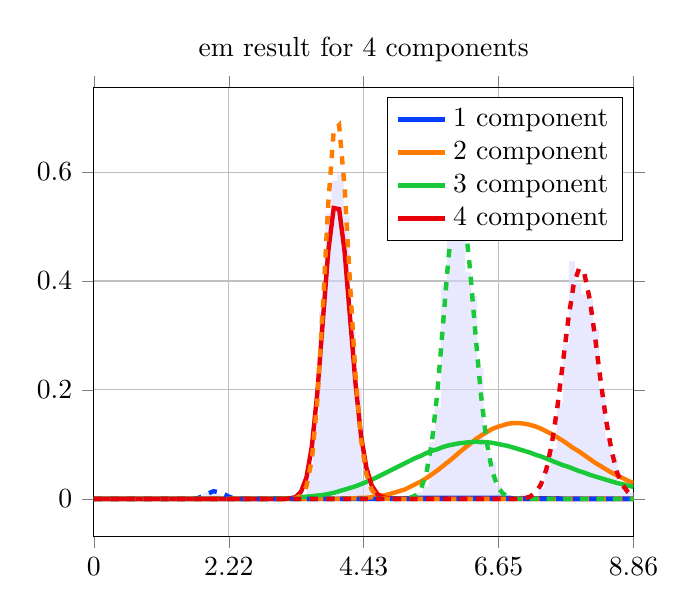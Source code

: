 \begin{tikzpicture}
\begin{axis}[title={em result for 4 components}, yticklabel style={/pgf/number format/fixed,
            /pgf/number format/precision=3}, grid={major}, yminorgrids={true}, tick align={outside}, xtick={0.0,2.216,4.431,6.647,8.862}, xmin={0.0}, xmax={8.862}, scaled y ticks={false}]
    \addplot[ybar interval, fill={blue!15}, forget plot, opacity={0.6}, draw={none}, bar width={5.0e-6}]
        table[row sep={\\}]
        {
            \\
            1.8  0.012  \\
            1.9  0.008  \\
            2.0  0.008  \\
            2.1  0.004  \\
            2.2  0.004  \\
            2.3  0.0  \\
            2.4  0.0  \\
            2.5  0.0  \\
            2.6  0.0  \\
            2.7  0.0  \\
            2.8  0.0  \\
            2.9  0.0  \\
            3.0  0.0  \\
            3.1  0.0  \\
            3.2  0.004  \\
            3.3  0.004  \\
            3.4  0.008  \\
            3.5  0.064  \\
            3.6  0.148  \\
            3.7  0.344  \\
            3.8  0.524  \\
            3.9  0.584  \\
            4.0  0.596  \\
            4.1  0.52  \\
            4.2  0.308  \\
            4.3  0.204  \\
            4.4  0.036  \\
            4.5  0.024  \\
            4.6  0.008  \\
            4.7  0.0  \\
            4.8  0.0  \\
            4.9  0.0  \\
            5.0  0.0  \\
            5.1  0.0  \\
            5.2  0.0  \\
            5.3  0.012  \\
            5.4  0.024  \\
            5.5  0.104  \\
            5.6  0.168  \\
            5.7  0.392  \\
            5.8  0.5  \\
            5.9  0.596  \\
            6.0  0.592  \\
            6.1  0.416  \\
            6.2  0.372  \\
            6.3  0.24  \\
            6.4  0.088  \\
            6.5  0.068  \\
            6.6  0.024  \\
            6.7  0.004  \\
            6.8  0.0  \\
            6.9  0.0  \\
            7.0  0.008  \\
            7.1  0.008  \\
            7.2  0.0  \\
            7.3  0.02  \\
            7.4  0.06  \\
            7.5  0.092  \\
            7.6  0.176  \\
            7.7  0.284  \\
            7.8  0.436  \\
            7.9  0.396  \\
            8.0  0.376  \\
            8.1  0.368  \\
            8.2  0.312  \\
            8.3  0.196  \\
            8.4  0.112  \\
            8.5  0.08  \\
            8.6  0.028  \\
            8.7  0.024  \\
            8.8  0.012  \\
            8.9  0.0  \\
        }
        ;
    \addplot[style={{ultra thick}}, color={rgb,1:red,0.008;green,0.243;blue,1.0}]
        table[row sep={\\}]
        {
            \\
            0.0  0.0  \\
            0.09  6.487e-77  \\
            0.179  1.886e-61  \\
            0.269  1.517e-52  \\
            0.358  2.519e-46  \\
            0.448  1.413e-41  \\
            0.537  9.301e-38  \\
            0.627  1.395e-34  \\
            0.716  7.093e-32  \\
            0.806  1.577e-29  \\
            0.895  1.828e-27  \\
            0.985  1.249e-25  \\
            1.074  5.524e-24  \\
            1.164  1.694e-22  \\
            1.253  3.806e-21  \\
            1.343  6.537e-20  \\
            1.432  8.885e-19  \\
            1.522  9.834e-18  \\
            1.611  9.074e-17  \\
            1.701  7.119e-16  \\
            1.79  4.828e-15  \\
            1.88  2.871e-14  \\
            1.969  1.516e-13  \\
            2.059  7.178e-13  \\
            2.148  3.078e-12  \\
            2.238  1.205e-11  \\
            2.327  4.336e-11  \\
            2.417  1.444e-10  \\
            2.506  4.473e-10  \\
            2.596  1.296e-9  \\
            2.685  3.528e-9  \\
            2.775  9.058e-9  \\
            2.864  2.202e-8  \\
            2.954  5.086e-8  \\
            3.044  1.119e-7  \\
            3.133  2.354e-7  \\
            3.223  4.743e-7  \\
            3.312  9.177e-7  \\
            3.402  1.709e-6  \\
            3.491  3.068e-6  \\
            3.581  5.322e-6  \\
            3.67  8.934e-6  \\
            3.76  1.454e-5  \\
            3.849  2.296e-5  \\
            3.939  3.524e-5  \\
            4.028  5.265e-5  \\
            4.118  7.664e-5  \\
            4.207  0.0  \\
            4.297  0.0  \\
            4.386  0.0  \\
            4.476  0.0  \\
            4.565  0.0  \\
            4.655  0.0  \\
            4.744  0.001  \\
            4.834  0.001  \\
            4.923  0.001  \\
            5.013  0.001  \\
            5.102  0.001  \\
            5.192  0.001  \\
            5.281  0.001  \\
            5.371  0.002  \\
            5.46  0.002  \\
            5.55  0.002  \\
            5.639  0.002  \\
            5.729  0.002  \\
            5.819  0.002  \\
            5.908  0.002  \\
            5.998  0.002  \\
            6.087  0.002  \\
            6.177  0.002  \\
            6.266  0.002  \\
            6.356  0.002  \\
            6.445  0.002  \\
            6.535  0.002  \\
            6.624  0.002  \\
            6.714  0.002  \\
            6.803  0.002  \\
            6.893  0.001  \\
            6.982  0.001  \\
            7.072  0.001  \\
            7.161  0.001  \\
            7.251  0.001  \\
            7.34  0.001  \\
            7.43  0.001  \\
            7.519  0.001  \\
            7.609  0.001  \\
            7.698  0.0  \\
            7.788  0.0  \\
            7.877  0.0  \\
            7.967  0.0  \\
            8.056  0.0  \\
            8.146  0.0  \\
            8.235  0.0  \\
            8.325  0.0  \\
            8.414  9.001e-5  \\
            8.504  7.204e-5  \\
            8.593  5.732e-5  \\
            8.683  4.535e-5  \\
            8.773  3.568e-5  \\
            8.862  2.792e-5  \\
        }
        ;
    \addlegendentry {1 component}
    \addplot[style={{ultra thick}}, color={rgb,1:red,1.0;green,0.486;blue,0.0}]
        table[row sep={\\}]
        {
            \\
            0.0  0.0  \\
            0.09  3.841e-72  \\
            0.179  7.102e-58  \\
            0.269  1.216e-49  \\
            0.358  7.047e-44  \\
            0.448  1.81e-39  \\
            0.537  6.473e-36  \\
            0.627  5.94e-33  \\
            0.716  2.014e-30  \\
            0.806  3.191e-28  \\
            0.895  2.776e-26  \\
            0.985  1.486e-24  \\
            1.074  5.328e-23  \\
            1.164  1.364e-21  \\
            1.253  2.624e-20  \\
            1.343  3.941e-19  \\
            1.432  4.773e-18  \\
            1.522  4.786e-17  \\
            1.611  4.059e-16  \\
            1.701  2.965e-15  \\
            1.79  1.895e-14  \\
            1.88  1.073e-13  \\
            1.969  5.443e-13  \\
            2.059  2.499e-12  \\
            2.148  1.047e-11  \\
            2.238  4.036e-11  \\
            2.327  1.44e-10  \\
            2.417  4.78e-10  \\
            2.506  1.486e-9  \\
            2.596  4.341e-9  \\
            2.685  1.197e-8  \\
            2.775  3.131e-8  \\
            2.864  7.784e-8  \\
            2.954  1.846e-7  \\
            3.044  4.189e-7  \\
            3.133  9.114e-7  \\
            3.223  1.907e-6  \\
            3.312  3.842e-6  \\
            3.402  7.474e-6  \\
            3.491  1.406e-5  \\
            3.581  2.563e-5  \\
            3.67  4.532e-5  \\
            3.76  7.787e-5  \\
            3.849  0.0  \\
            3.939  0.0  \\
            4.028  0.0  \\
            4.118  0.001  \\
            4.207  0.001  \\
            4.297  0.001  \\
            4.386  0.002  \\
            4.476  0.002  \\
            4.565  0.003  \\
            4.655  0.005  \\
            4.744  0.006  \\
            4.834  0.008  \\
            4.923  0.011  \\
            5.013  0.014  \\
            5.102  0.017  \\
            5.192  0.022  \\
            5.281  0.027  \\
            5.371  0.032  \\
            5.46  0.038  \\
            5.55  0.045  \\
            5.639  0.052  \\
            5.729  0.06  \\
            5.819  0.068  \\
            5.908  0.076  \\
            5.998  0.085  \\
            6.087  0.093  \\
            6.177  0.101  \\
            6.266  0.109  \\
            6.356  0.116  \\
            6.445  0.122  \\
            6.535  0.128  \\
            6.624  0.132  \\
            6.714  0.135  \\
            6.803  0.138  \\
            6.893  0.139  \\
            6.982  0.139  \\
            7.072  0.138  \\
            7.161  0.136  \\
            7.251  0.133  \\
            7.34  0.129  \\
            7.43  0.124  \\
            7.519  0.119  \\
            7.609  0.113  \\
            7.698  0.107  \\
            7.788  0.1  \\
            7.877  0.093  \\
            7.967  0.087  \\
            8.056  0.08  \\
            8.146  0.073  \\
            8.235  0.066  \\
            8.325  0.06  \\
            8.414  0.054  \\
            8.504  0.048  \\
            8.593  0.043  \\
            8.683  0.038  \\
            8.773  0.033  \\
            8.862  0.029  \\
        }
        ;
    \addlegendentry {2 component}
    \addplot[style={{ultra thick}}, color={rgb,1:red,0.102;green,0.788;blue,0.22}]
        table[row sep={\\}]
        {
            \\
            0.0  0.0  \\
            0.09  4.409e-35  \\
            0.179  3.82e-28  \\
            0.269  3.802e-24  \\
            0.358  2.367e-21  \\
            0.448  3.229e-19  \\
            0.537  1.685e-17  \\
            0.627  4.533e-16  \\
            0.716  7.506e-15  \\
            0.806  8.58e-14  \\
            0.895  7.323e-13  \\
            0.985  4.933e-12  \\
            1.074  2.734e-11  \\
            1.164  1.286e-10  \\
            1.253  5.26e-10  \\
            1.343  1.908e-9  \\
            1.432  6.231e-9  \\
            1.522  1.856e-8  \\
            1.611  5.095e-8  \\
            1.701  1.301e-7  \\
            1.79  3.11e-7  \\
            1.88  7.012e-7  \\
            1.969  1.499e-6  \\
            2.059  3.051e-6  \\
            2.148  5.941e-6  \\
            2.238  1.111e-5  \\
            2.327  1.999e-5  \\
            2.417  3.475e-5  \\
            2.506  5.849e-5  \\
            2.596  9.554e-5  \\
            2.685  0.0  \\
            2.775  0.0  \\
            2.864  0.0  \\
            2.954  0.001  \\
            3.044  0.001  \\
            3.133  0.001  \\
            3.223  0.001  \\
            3.312  0.002  \\
            3.402  0.003  \\
            3.491  0.004  \\
            3.581  0.005  \\
            3.67  0.006  \\
            3.76  0.007  \\
            3.849  0.009  \\
            3.939  0.011  \\
            4.028  0.014  \\
            4.118  0.017  \\
            4.207  0.02  \\
            4.297  0.023  \\
            4.386  0.027  \\
            4.476  0.031  \\
            4.565  0.035  \\
            4.655  0.04  \\
            4.744  0.045  \\
            4.834  0.05  \\
            4.923  0.055  \\
            5.013  0.06  \\
            5.102  0.065  \\
            5.192  0.07  \\
            5.281  0.075  \\
            5.371  0.079  \\
            5.46  0.084  \\
            5.55  0.088  \\
            5.639  0.091  \\
            5.729  0.095  \\
            5.819  0.098  \\
            5.908  0.1  \\
            5.998  0.102  \\
            6.087  0.103  \\
            6.177  0.104  \\
            6.266  0.105  \\
            6.356  0.104  \\
            6.445  0.104  \\
            6.535  0.103  \\
            6.624  0.101  \\
            6.714  0.099  \\
            6.803  0.097  \\
            6.893  0.094  \\
            6.982  0.091  \\
            7.072  0.088  \\
            7.161  0.085  \\
            7.251  0.081  \\
            7.34  0.078  \\
            7.43  0.074  \\
            7.519  0.07  \\
            7.609  0.066  \\
            7.698  0.062  \\
            7.788  0.059  \\
            7.877  0.055  \\
            7.967  0.051  \\
            8.056  0.048  \\
            8.146  0.044  \\
            8.235  0.041  \\
            8.325  0.038  \\
            8.414  0.035  \\
            8.504  0.032  \\
            8.593  0.029  \\
            8.683  0.027  \\
            8.773  0.024  \\
            8.862  0.022  \\
        }
        ;
    \addlegendentry {3 component}
    \addplot[style={{ultra thick}}, color={rgb,1:red,0.91;green,0.0;blue,0.043}]
        table[row sep={\\}]
        {
            \\
            0.0  0.0  \\
            0.09  0.0  \\
            0.179  9.014e-297  \\
            0.269  5.236e-244  \\
            0.358  1.803e-207  \\
            0.448  7.969e-180  \\
            0.537  8.371e-158  \\
            0.627  1.156e-139  \\
            0.716  2.304e-124  \\
            0.806  3.108e-111  \\
            0.895  8.143e-100  \\
            0.985  8.801e-90  \\
            1.074  6.839e-81  \\
            1.164  5.825e-73  \\
            1.253  7.551e-66  \\
            1.343  1.932e-59  \\
            1.432  1.203e-53  \\
            1.522  2.165e-48  \\
            1.611  1.297e-43  \\
            1.701  2.915e-39  \\
            1.79  2.717e-35  \\
            1.88  1.145e-31  \\
            1.969  2.348e-28  \\
            2.059  2.498e-25  \\
            2.148  1.458e-22  \\
            2.238  4.906e-20  \\
            2.327  9.931e-18  \\
            2.417  1.257e-15  \\
            2.506  1.029e-13  \\
            2.596  5.621e-12  \\
            2.685  2.105e-10  \\
            2.775  5.54e-9  \\
            2.864  1.048e-7  \\
            2.954  1.454e-6  \\
            3.044  1.507e-5  \\
            3.133  0.0  \\
            3.223  0.001  \\
            3.312  0.003  \\
            3.402  0.013  \\
            3.491  0.039  \\
            3.581  0.097  \\
            3.67  0.195  \\
            3.76  0.326  \\
            3.849  0.454  \\
            3.939  0.534  \\
            4.028  0.532  \\
            4.118  0.454  \\
            4.207  0.333  \\
            4.297  0.212  \\
            4.386  0.117  \\
            4.476  0.057  \\
            4.565  0.024  \\
            4.655  0.009  \\
            4.744  0.003  \\
            4.834  0.001  \\
            4.923  0.0  \\
            5.013  6.108e-5  \\
            5.102  1.34e-5  \\
            5.192  2.667e-6  \\
            5.281  4.83e-7  \\
            5.371  7.985e-8  \\
            5.46  1.209e-8  \\
            5.55  1.68e-9  \\
            5.639  2.15e-10  \\
            5.729  2.541e-11  \\
            5.819  2.778e-12  \\
            5.908  2.818e-13  \\
            5.998  2.658e-14  \\
            6.087  2.335e-15  \\
            6.177  1.916e-16  \\
            6.266  1.471e-17  \\
            6.356  1.058e-18  \\
            6.445  7.149e-20  \\
            6.535  4.543e-21  \\
            6.624  2.72e-22  \\
            6.714  1.537e-23  \\
            6.803  8.209e-25  \\
            6.893  4.15e-26  \\
            6.982  1.989e-27  \\
            7.072  9.045e-29  \\
            7.161  3.91e-30  \\
            7.251  1.608e-31  \\
            7.34  6.305e-33  \\
            7.43  2.357e-34  \\
            7.519  8.417e-36  \\
            7.609  2.873e-37  \\
            7.698  9.387e-39  \\
            7.788  2.938e-40  \\
            7.877  8.819e-42  \\
            7.967  2.541e-43  \\
            8.056  7.032e-45  \\
            8.146  1.872e-46  \\
            8.235  4.794e-48  \\
            8.325  1.183e-49  \\
            8.414  2.813e-51  \\
            8.504  6.455e-53  \\
            8.593  1.43e-54  \\
            8.683  3.061e-56  \\
            8.773  6.333e-58  \\
            8.862  1.268e-59  \\
        }
        ;
    \addlegendentry {4 component}
    \addplot[style={{ultra thick, dashed}}, color={rgb,1:red,0.008;green,0.243;blue,1.0}]
        table[row sep={\\}]
        {
            \\
            0.0  0.0  \\
            0.09  4.251e-188  \\
            0.179  4.424e-132  \\
            0.269  6.315e-101  \\
            0.358  5.965e-80  \\
            0.448  1.49e-64  \\
            0.537  1.103e-52  \\
            0.627  3.002e-43  \\
            0.716  1.349e-35  \\
            0.806  2.642e-29  \\
            0.895  4.365e-24  \\
            0.985  9.762e-20  \\
            1.074  4.187e-16  \\
            1.164  4.487e-13  \\
            1.253  1.476e-10  \\
            1.343  1.754e-8  \\
            1.432  8.595e-7  \\
            1.522  1.932e-5  \\
            1.611  0.0  \\
            1.701  0.001  \\
            1.79  0.005  \\
            1.88  0.01  \\
            1.969  0.014  \\
            2.059  0.012  \\
            2.148  0.008  \\
            2.238  0.003  \\
            2.327  0.001  \\
            2.417  0.0  \\
            2.506  4.442e-5  \\
            2.596  6.205e-6  \\
            2.685  6.84e-7  \\
            2.775  6.043e-8  \\
            2.864  4.34e-9  \\
            2.954  2.567e-10  \\
            3.044  1.264e-11  \\
            3.133  5.241e-13  \\
            3.223  1.847e-14  \\
            3.312  5.582e-16  \\
            3.402  1.459e-17  \\
            3.491  3.321e-19  \\
            3.581  6.634e-21  \\
            3.67  1.17e-22  \\
            3.76  1.833e-24  \\
            3.849  2.566e-26  \\
            3.939  3.225e-28  \\
            4.028  3.657e-30  \\
            4.118  3.758e-32  \\
            4.207  3.516e-34  \\
            4.297  3.006e-36  \\
            4.386  2.357e-38  \\
            4.476  1.701e-40  \\
            4.565  1.134e-42  \\
            4.655  7.002e-45  \\
            4.744  4.017e-47  \\
            4.834  2.146e-49  \\
            4.923  1.071e-51  \\
            5.013  5.007e-54  \\
            5.102  2.196e-56  \\
            5.192  9.06e-59  \\
            5.281  3.523e-61  \\
            5.371  1.294e-63  \\
            5.46  4.495e-66  \\
            5.55  1.481e-68  \\
            5.639  4.631e-71  \\
            5.729  1.378e-73  \\
            5.819  3.903e-76  \\
            5.908  1.055e-78  \\
            5.998  2.725e-81  \\
            6.087  6.732e-84  \\
            6.177  1.593e-86  \\
            6.266  3.616e-89  \\
            6.356  7.879e-92  \\
            6.445  1.651e-94  \\
            6.535  3.327e-97  \\
            6.624  6.462e-100  \\
            6.714  1.21e-102  \\
            6.803  2.187e-105  \\
            6.893  3.82e-108  \\
            6.982  6.451e-111  \\
            7.072  1.054e-113  \\
            7.161  1.669e-116  \\
            7.251  2.562e-119  \\
            7.34  3.814e-122  \\
            7.43  5.512e-125  \\
            7.519  7.74e-128  \\
            7.609  1.057e-130  \\
            7.698  1.403e-133  \\
            7.788  1.814e-136  \\
            7.877  2.285e-139  \\
            7.967  2.804e-142  \\
            8.056  3.356e-145  \\
            8.146  3.919e-148  \\
            8.235  4.468e-151  \\
            8.325  4.975e-154  \\
            8.414  5.415e-157  \\
            8.504  5.761e-160  \\
            8.593  5.996e-163  \\
            8.683  6.108e-166  \\
            8.773  6.091e-169  \\
            8.862  5.95e-172  \\
        }
        ;
    \addplot[style={{ultra thick, dashed}}, color={rgb,1:red,1.0;green,0.486;blue,0.0}]
        table[row sep={\\}]
        {
            \\
            0.0  0.0  \\
            0.09  0.0  \\
            0.179  0.0  \\
            0.269  7.166e-307  \\
            0.358  6.58e-261  \\
            0.448  3.96e-226  \\
            0.537  2.011e-198  \\
            0.627  1.341e-175  \\
            0.716  2.392e-156  \\
            0.806  7.962e-140  \\
            0.895  1.865e-125  \\
            0.985  7.92e-113  \\
            1.074  1.227e-101  \\
            1.164  1.178e-91  \\
            1.253  1.06e-82  \\
            1.343  1.239e-74  \\
            1.432  2.448e-67  \\
            1.522  1.015e-60  \\
            1.611  1.056e-54  \\
            1.701  3.198e-49  \\
            1.79  3.203e-44  \\
            1.88  1.182e-39  \\
            1.969  1.762e-35  \\
            2.059  1.151e-31  \\
            2.148  3.535e-28  \\
            2.238  5.428e-25  \\
            2.327  4.399e-22  \\
            2.417  1.975e-19  \\
            2.506  5.126e-17  \\
            2.596  7.997e-15  \\
            2.685  7.761e-13  \\
            2.775  4.833e-11  \\
            2.864  1.987e-9  \\
            2.954  5.531e-8  \\
            3.044  1.067e-6  \\
            3.133  1.458e-5  \\
            3.223  0.0  \\
            3.312  0.001  \\
            3.402  0.006  \\
            3.491  0.023  \\
            3.581  0.073  \\
            3.67  0.18  \\
            3.76  0.35  \\
            3.849  0.541  \\
            3.939  0.676  \\
            4.028  0.686  \\
            4.118  0.572  \\
            4.207  0.395  \\
            4.297  0.227  \\
            4.386  0.11  \\
            4.476  0.045  \\
            4.565  0.016  \\
            4.655  0.005  \\
            4.744  0.001  \\
            4.834  0.0  \\
            4.923  5.409e-5  \\
            5.013  9.285e-6  \\
            5.102  1.404e-6  \\
            5.192  1.876e-7  \\
            5.281  2.228e-8  \\
            5.371  2.359e-9  \\
            5.46  2.235e-10  \\
            5.55  1.903e-11  \\
            5.639  1.46e-12  \\
            5.729  1.013e-13  \\
            5.819  6.379e-15  \\
            5.908  3.654e-16  \\
            5.998  1.91e-17  \\
            6.087  9.132e-19  \\
            6.177  4.006e-20  \\
            6.266  1.616e-21  \\
            6.356  6.009e-23  \\
            6.445  2.064e-24  \\
            6.535  6.566e-26  \\
            6.624  1.938e-27  \\
            6.714  5.317e-29  \\
            6.803  1.359e-30  \\
            6.893  3.242e-32  \\
            6.982  7.231e-34  \\
            7.072  1.51e-35  \\
            7.161  2.959e-37  \\
            7.251  5.447e-39  \\
            7.34  9.435e-41  \\
            7.43  1.54e-42  \\
            7.519  2.373e-44  \\
            7.609  3.454e-46  \\
            7.698  4.759e-48  \\
            7.788  6.211e-50  \\
            7.877  7.691e-52  \\
            7.967  9.045e-54  \\
            8.056  1.011e-55  \\
            8.146  1.077e-57  \\
            8.235  1.092e-59  \\
            8.325  1.057e-61  \\
            8.414  9.767e-64  \\
            8.504  8.627e-66  \\
            8.593  7.291e-68  \\
            8.683  5.9e-70  \\
            8.773  4.576e-72  \\
            8.862  3.405e-74  \\
        }
        ;
    \addplot[style={{ultra thick, dashed}}, color={rgb,1:red,0.102;green,0.788;blue,0.22}]
        table[row sep={\\}]
        {
            \\
            0.0  0.0  \\
            0.09  0.0  \\
            0.179  0.0  \\
            0.269  0.0  \\
            0.358  0.0  \\
            0.448  0.0  \\
            0.537  0.0  \\
            0.627  0.0  \\
            0.716  0.0  \\
            0.806  1.006e-297  \\
            0.895  3.341e-274  \\
            0.985  2.695e-253  \\
            1.074  1.507e-234  \\
            1.164  1.298e-217  \\
            1.253  3.193e-202  \\
            1.343  3.669e-188  \\
            1.432  2.925e-175  \\
            1.522  2.236e-163  \\
            1.611  2.144e-152  \\
            1.701  3.227e-142  \\
            1.79  9.221e-133  \\
            1.88  5.883e-124  \\
            1.969  9.634e-116  \\
            2.059  4.571e-108  \\
            2.148  6.981e-101  \\
            2.238  3.766e-94  \\
            2.327  7.784e-88  \\
            2.417  6.629e-82  \\
            2.506  2.481e-76  \\
            2.596  4.323e-71  \\
            2.685  3.693e-66  \\
            2.775  1.621e-61  \\
            2.864  3.814e-57  \\
            2.954  4.998e-53  \\
            3.044  3.778e-49  \\
            3.133  1.7e-45  \\
            3.223  4.692e-42  \\
            3.312  8.154e-39  \\
            3.402  9.147e-36  \\
            3.491  6.776e-33  \\
            3.581  3.386e-30  \\
            3.67  1.163e-27  \\
            3.76  2.798e-25  \\
            3.849  4.792e-23  \\
            3.939  5.935e-21  \\
            4.028  5.395e-19  \\
            4.118  3.648e-17  \\
            4.207  1.858e-15  \\
            4.297  7.217e-14  \\
            4.386  2.161e-12  \\
            4.476  5.043e-11  \\
            4.565  9.259e-10  \\
            4.655  1.35e-8  \\
            4.744  1.578e-7  \\
            4.834  1.49e-6  \\
            4.923  1.145e-5  \\
            5.013  7.222e-5  \\
            5.102  0.0  \\
            5.192  0.002  \\
            5.281  0.006  \\
            5.371  0.018  \\
            5.46  0.047  \\
            5.55  0.103  \\
            5.639  0.193  \\
            5.729  0.313  \\
            5.819  0.437  \\
            5.908  0.531  \\
            5.998  0.561  \\
            6.087  0.519  \\
            6.177  0.422  \\
            6.266  0.303  \\
            6.356  0.192  \\
            6.445  0.108  \\
            6.535  0.054  \\
            6.624  0.024  \\
            6.714  0.01  \\
            6.803  0.004  \\
            6.893  0.001  \\
            6.982  0.0  \\
            7.072  9.072e-5  \\
            7.161  2.2e-5  \\
            7.251  4.857e-6  \\
            7.34  9.789e-7  \\
            7.43  1.805e-7  \\
            7.519  3.05e-8  \\
            7.609  4.736e-9  \\
            7.698  6.767e-10  \\
            7.788  8.918e-11  \\
            7.877  1.086e-11  \\
            7.967  1.224e-12  \\
            8.056  1.278e-13  \\
            8.146  1.24e-14  \\
            8.235  1.12e-15  \\
            8.325  9.416e-17  \\
            8.414  7.389e-18  \\
            8.504  5.418e-19  \\
            8.593  3.717e-20  \\
            8.683  2.39e-21  \\
            8.773  1.442e-22  \\
            8.862  8.174e-24  \\
        }
        ;
    \addplot[style={{ultra thick, dashed}}, color={rgb,1:red,0.91;green,0.0;blue,0.043}]
        table[row sep={\\}]
        {
            \\
            0.0  0.0  \\
            0.09  0.0  \\
            0.179  0.0  \\
            0.269  0.0  \\
            0.358  0.0  \\
            0.448  0.0  \\
            0.537  0.0  \\
            0.627  0.0  \\
            0.716  0.0  \\
            0.806  0.0  \\
            0.895  0.0  \\
            0.985  0.0  \\
            1.074  0.0  \\
            1.164  0.0  \\
            1.253  0.0  \\
            1.343  0.0  \\
            1.432  8.933e-313  \\
            1.522  1.26e-295  \\
            1.611  1.113e-279  \\
            1.701  8.326e-265  \\
            1.79  6.787e-251  \\
            1.88  7.487e-238  \\
            1.969  1.347e-225  \\
            2.059  4.639e-214  \\
            2.148  3.524e-203  \\
            2.238  6.68e-193  \\
            2.327  3.522e-183  \\
            2.417  5.69e-174  \\
            2.506  3.07e-165  \\
            2.596  5.974e-157  \\
            2.685  4.493e-149  \\
            2.775  1.39e-141  \\
            2.864  1.872e-134  \\
            2.954  1.155e-127  \\
            3.044  3.419e-121  \\
            3.133  5.07e-115  \\
            3.223  3.915e-109  \\
            3.312  1.631e-103  \\
            3.402  3.792e-98  \\
            3.491  5.068e-93  \\
            3.581  4.004e-88  \\
            3.67  1.92e-83  \\
            3.76  5.722e-79  \\
            3.849  1.084e-74  \\
            3.939  1.333e-70  \\
            4.028  1.085e-66  \\
            4.118  5.949e-63  \\
            4.207  2.236e-59  \\
            4.297  5.855e-56  \\
            4.386  1.083e-52  \\
            4.476  1.437e-49  \\
            4.565  1.385e-46  \\
            4.655  9.817e-44  \\
            4.744  5.178e-41  \\
            4.834  2.055e-38  \\
            4.923  6.199e-36  \\
            5.013  1.436e-33  \\
            5.102  2.578e-31  \\
            5.192  3.62e-29  \\
            5.281  4.007e-27  \\
            5.371  3.526e-25  \\
            5.46  2.485e-23  \\
            5.55  1.413e-21  \\
            5.639  6.528e-20  \\
            5.729  2.465e-18  \\
            5.819  7.66e-17  \\
            5.908  1.97e-15  \\
            5.998  4.217e-14  \\
            6.087  7.555e-13  \\
            6.177  1.139e-11  \\
            6.266  1.451e-10  \\
            6.356  1.571e-9  \\
            6.445  1.452e-8  \\
            6.535  1.15e-7  \\
            6.624  7.837e-7  \\
            6.714  4.617e-6  \\
            6.803  2.36e-5  \\
            6.893  0.0  \\
            6.982  0.0  \\
            7.072  0.001  \\
            7.161  0.004  \\
            7.251  0.011  \\
            7.34  0.026  \\
            7.43  0.054  \\
            7.519  0.1  \\
            7.609  0.166  \\
            7.698  0.246  \\
            7.788  0.327  \\
            7.877  0.392  \\
            7.967  0.423  \\
            8.056  0.413  \\
            8.146  0.365  \\
            8.235  0.293  \\
            8.325  0.214  \\
            8.414  0.143  \\
            8.504  0.087  \\
            8.593  0.048  \\
            8.683  0.025  \\
            8.773  0.012  \\
            8.862  0.005  \\
        }
        ;
\end{axis}
\end{tikzpicture}
